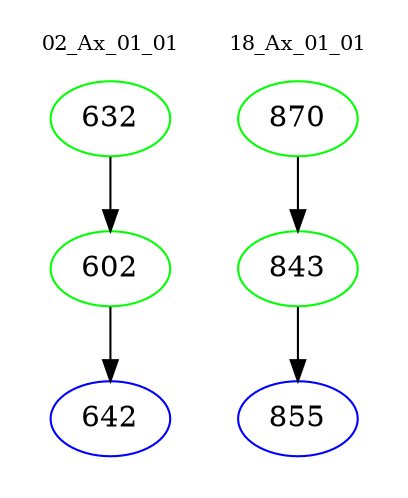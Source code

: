 digraph{
subgraph cluster_0 {
color = white
label = "02_Ax_01_01";
fontsize=10;
T0_632 [label="632", color="green"]
T0_632 -> T0_602 [color="black"]
T0_602 [label="602", color="green"]
T0_602 -> T0_642 [color="black"]
T0_642 [label="642", color="blue"]
}
subgraph cluster_1 {
color = white
label = "18_Ax_01_01";
fontsize=10;
T1_870 [label="870", color="green"]
T1_870 -> T1_843 [color="black"]
T1_843 [label="843", color="green"]
T1_843 -> T1_855 [color="black"]
T1_855 [label="855", color="blue"]
}
}
